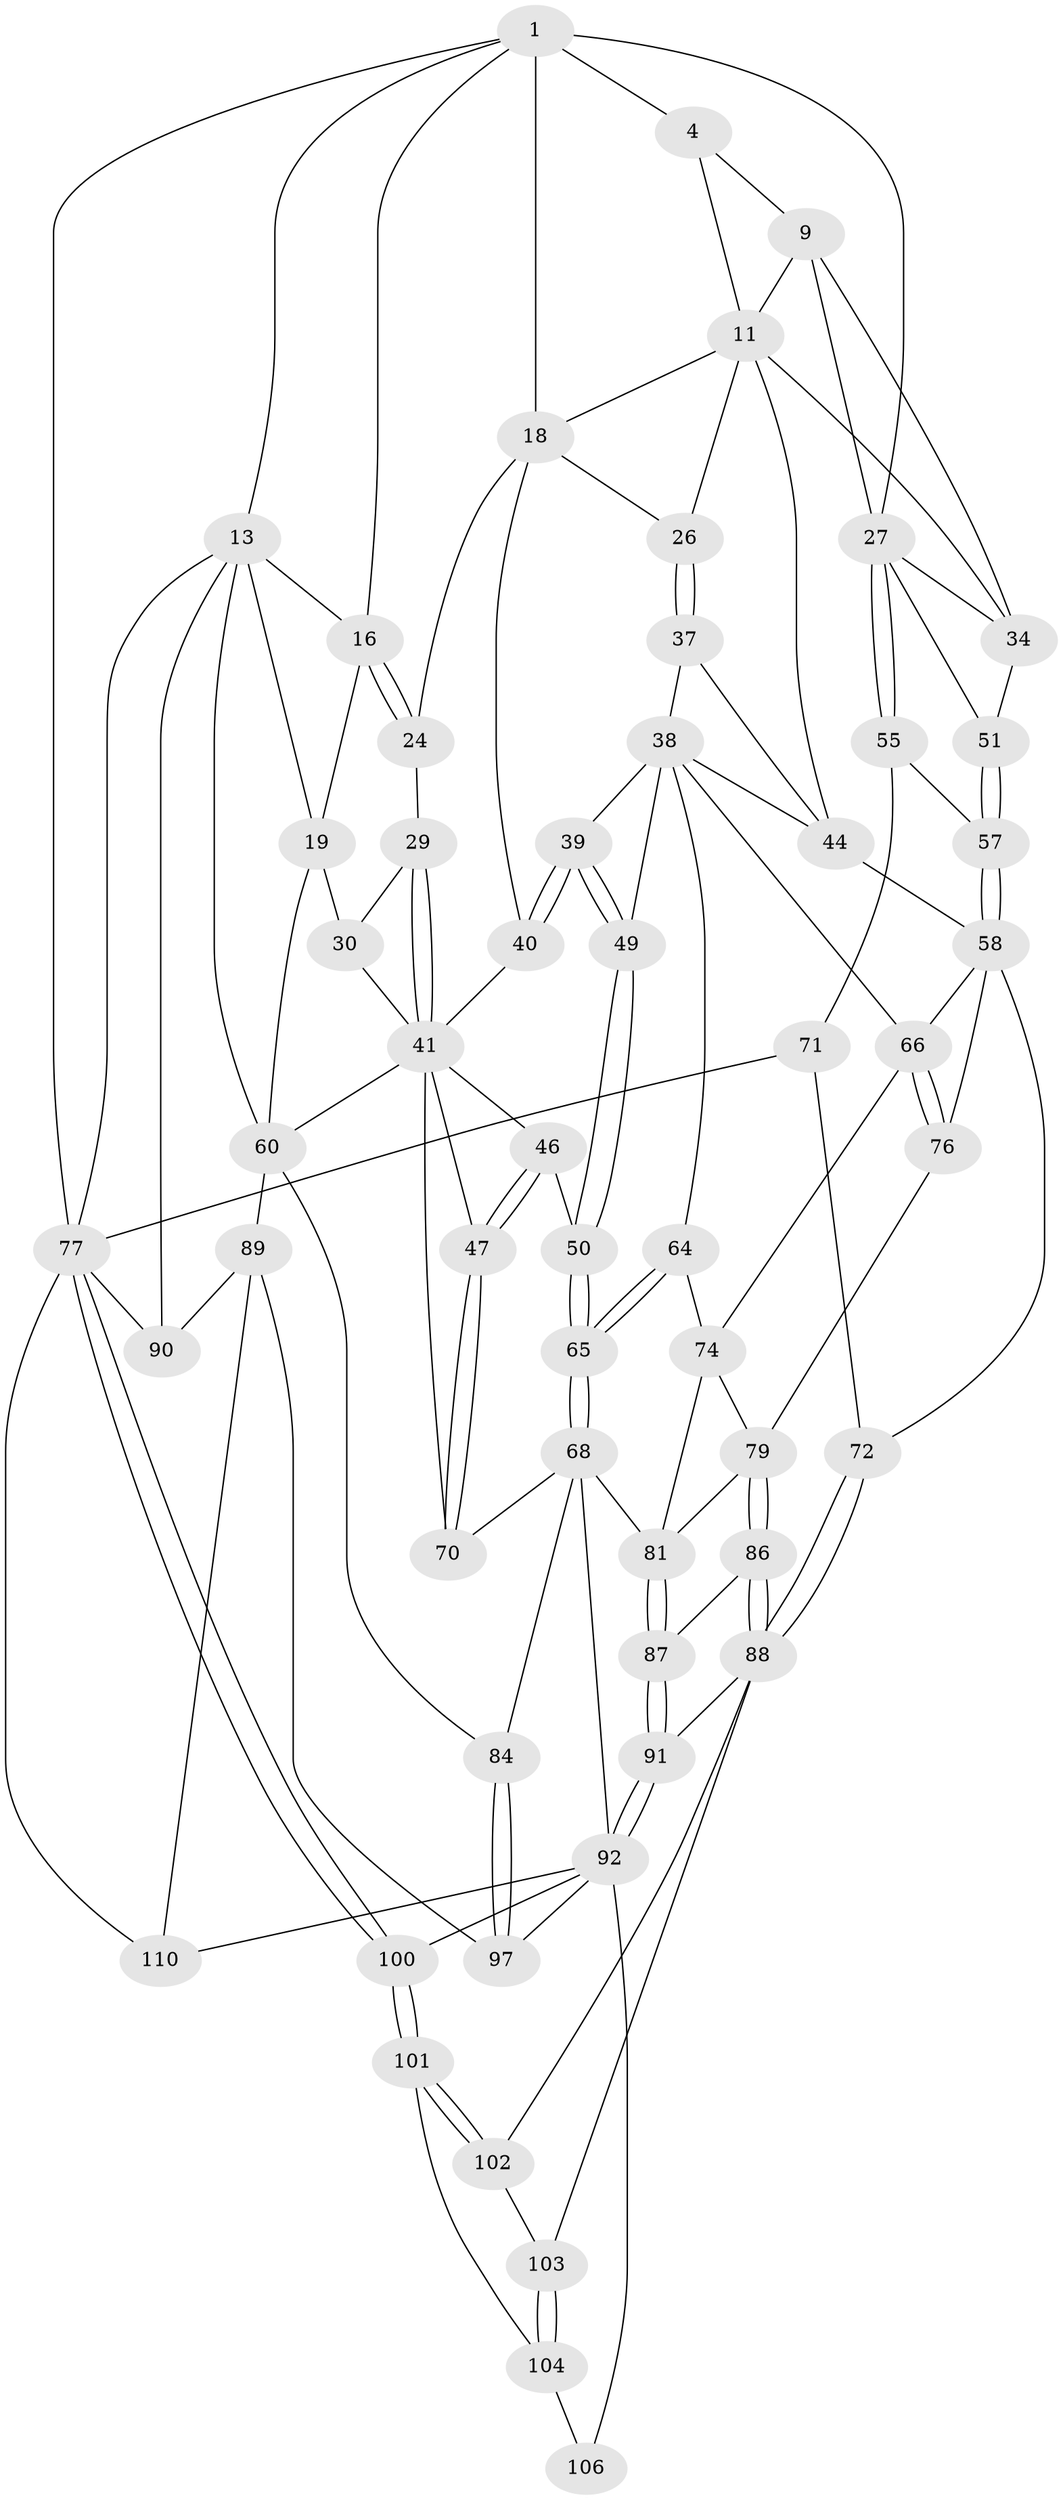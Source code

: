 // original degree distribution, {4: 0.21929824561403508, 5: 0.5614035087719298, 3: 0.017543859649122806, 6: 0.20175438596491227}
// Generated by graph-tools (version 1.1) at 2025/17/03/09/25 04:17:03]
// undirected, 57 vertices, 133 edges
graph export_dot {
graph [start="1"]
  node [color=gray90,style=filled];
  1 [pos="+0.9969813549495123+0",super="+6+2"];
  4 [pos="+0.8087682862833275+0.05811349822827033",super="+5"];
  9 [pos="+0.8792215602686381+0.1731980059304458",super="+10"];
  11 [pos="+0.7674885277943525+0.1827600757591381",super="+12+25"];
  13 [pos="+0+0",super="+21+14"];
  16 [pos="+0.3246926422705257+0.17271597571147393",super="+17"];
  18 [pos="+0.5378017267413452+0",super="+22"];
  19 [pos="+0.1458496514608954+0.16183286771211208",super="+20"];
  24 [pos="+0.32810172575865626+0.19568008664341846"];
  26 [pos="+0.6071935138437436+0.23895217533798085"];
  27 [pos="+1+0.28665568570458716",super="+28"];
  29 [pos="+0.30394484601007493+0.2444487365619378"];
  30 [pos="+0.20516746491664825+0.21251479129723097",super="+31"];
  34 [pos="+0.9185764666703764+0.33190446266770784",super="+35"];
  37 [pos="+0.59892135117378+0.30938412468277254"];
  38 [pos="+0.5335436849499918+0.3657042591763532",super="+52"];
  39 [pos="+0.523319284570009+0.3644439293689069"];
  40 [pos="+0.462925491245961+0.3063084581890943"];
  41 [pos="+0.2998383899832272+0.2929438648723437",super="+43+42"];
  44 [pos="+0.7296498324996155+0.40389262010747096",super="+45"];
  46 [pos="+0.38969633189950315+0.4460008368930412"];
  47 [pos="+0.31048931587813133+0.4938928156493636"];
  49 [pos="+0.4772663325443859+0.44914325140625366"];
  50 [pos="+0.42198115217447074+0.4544305527759735"];
  51 [pos="+0.9005275409979353+0.46864299368781087"];
  55 [pos="+1+0.47181323907705025",super="+56"];
  57 [pos="+0.900652223611525+0.4695193456029631"];
  58 [pos="+0.7893095621634486+0.5024562854819445",super="+59+73"];
  60 [pos="+0+0.529317296980862",super="+63"];
  64 [pos="+0.5127822839822268+0.5685162714733937"];
  65 [pos="+0.47823586859788114+0.5890631222808154"];
  66 [pos="+0.6744595304227684+0.5649374470283433",super="+67"];
  68 [pos="+0.43903078942007423+0.6328629489991243",super="+69+83"];
  70 [pos="+0.31231139851665307+0.5558130717835394"];
  71 [pos="+0.8709788498458078+0.6767188458188562",super="+78"];
  72 [pos="+0.8390586898148968+0.6733838363432793"];
  74 [pos="+0.5809801591029131+0.5547250231860719",super="+75"];
  76 [pos="+0.7104336008489238+0.6237377730524736"];
  77 [pos="+1+1",super="+98"];
  79 [pos="+0.6415588505117084+0.6599165330652429",super="+80"];
  81 [pos="+0.579267907487373+0.6877866182956178",super="+82"];
  84 [pos="+0.2808884033348148+0.6720086539368715"];
  86 [pos="+0.663439164625685+0.714785768931687"];
  87 [pos="+0.6361848299553633+0.7406063094713656"];
  88 [pos="+0.7716955127415873+0.7465804585576167",super="+93"];
  89 [pos="+0.11409820894299469+0.7645958029181216",super="+99"];
  90 [pos="+0+0.6763068168957405"];
  91 [pos="+0.6268161609158212+0.778381739841608"];
  92 [pos="+0.5155787721993201+0.7760402198512147",super="+95"];
  97 [pos="+0.34614091996783+0.8692576100052989"];
  100 [pos="+1+1"];
  101 [pos="+0.7836357434777793+0.9289084890990976"];
  102 [pos="+0.7542396283459752+0.8237948271528399"];
  103 [pos="+0.6285010782144173+0.8702462669738175"];
  104 [pos="+0.6273540693200158+0.8721177306934847",super="+105+108"];
  106 [pos="+0.5302288821577441+0.8726599009419399",super="+111"];
  110 [pos="+0+1"];
  1 -- 13;
  1 -- 27;
  1 -- 77;
  1 -- 4 [weight=2];
  1 -- 16;
  1 -- 18;
  4 -- 9;
  4 -- 11;
  9 -- 34;
  9 -- 11;
  9 -- 27;
  11 -- 18;
  11 -- 26;
  11 -- 44;
  11 -- 34;
  13 -- 77;
  13 -- 90;
  13 -- 60;
  13 -- 19;
  13 -- 16;
  16 -- 24;
  16 -- 24;
  16 -- 19;
  18 -- 24;
  18 -- 40;
  18 -- 26;
  19 -- 30 [weight=2];
  19 -- 60;
  24 -- 29;
  26 -- 37;
  26 -- 37;
  27 -- 55;
  27 -- 55;
  27 -- 34;
  27 -- 51;
  29 -- 30;
  29 -- 41;
  29 -- 41;
  30 -- 41;
  34 -- 51;
  37 -- 38;
  37 -- 44;
  38 -- 39;
  38 -- 64;
  38 -- 49;
  38 -- 44;
  38 -- 66;
  39 -- 40;
  39 -- 40;
  39 -- 49;
  39 -- 49;
  40 -- 41;
  41 -- 46;
  41 -- 70;
  41 -- 60;
  41 -- 47;
  44 -- 58;
  46 -- 47;
  46 -- 47;
  46 -- 50;
  47 -- 70;
  47 -- 70;
  49 -- 50;
  49 -- 50;
  50 -- 65;
  50 -- 65;
  51 -- 57;
  51 -- 57;
  55 -- 71 [weight=2];
  55 -- 57;
  57 -- 58;
  57 -- 58;
  58 -- 66;
  58 -- 72;
  58 -- 76;
  60 -- 89;
  60 -- 84;
  64 -- 65;
  64 -- 65;
  64 -- 74;
  65 -- 68;
  65 -- 68;
  66 -- 76;
  66 -- 76;
  66 -- 74;
  68 -- 70;
  68 -- 84;
  68 -- 81;
  68 -- 92;
  71 -- 72;
  71 -- 77;
  72 -- 88;
  72 -- 88;
  74 -- 81;
  74 -- 79;
  76 -- 79;
  77 -- 100;
  77 -- 100;
  77 -- 90;
  77 -- 110;
  79 -- 86;
  79 -- 86;
  79 -- 81;
  81 -- 87;
  81 -- 87;
  84 -- 97;
  84 -- 97;
  86 -- 87;
  86 -- 88;
  86 -- 88;
  87 -- 91;
  87 -- 91;
  88 -- 91;
  88 -- 102;
  88 -- 103;
  89 -- 90;
  89 -- 110;
  89 -- 97;
  91 -- 92;
  91 -- 92;
  92 -- 97;
  92 -- 100;
  92 -- 106 [weight=2];
  92 -- 110;
  100 -- 101;
  100 -- 101;
  101 -- 102;
  101 -- 102;
  101 -- 104;
  102 -- 103;
  103 -- 104;
  103 -- 104;
  104 -- 106 [weight=2];
}
